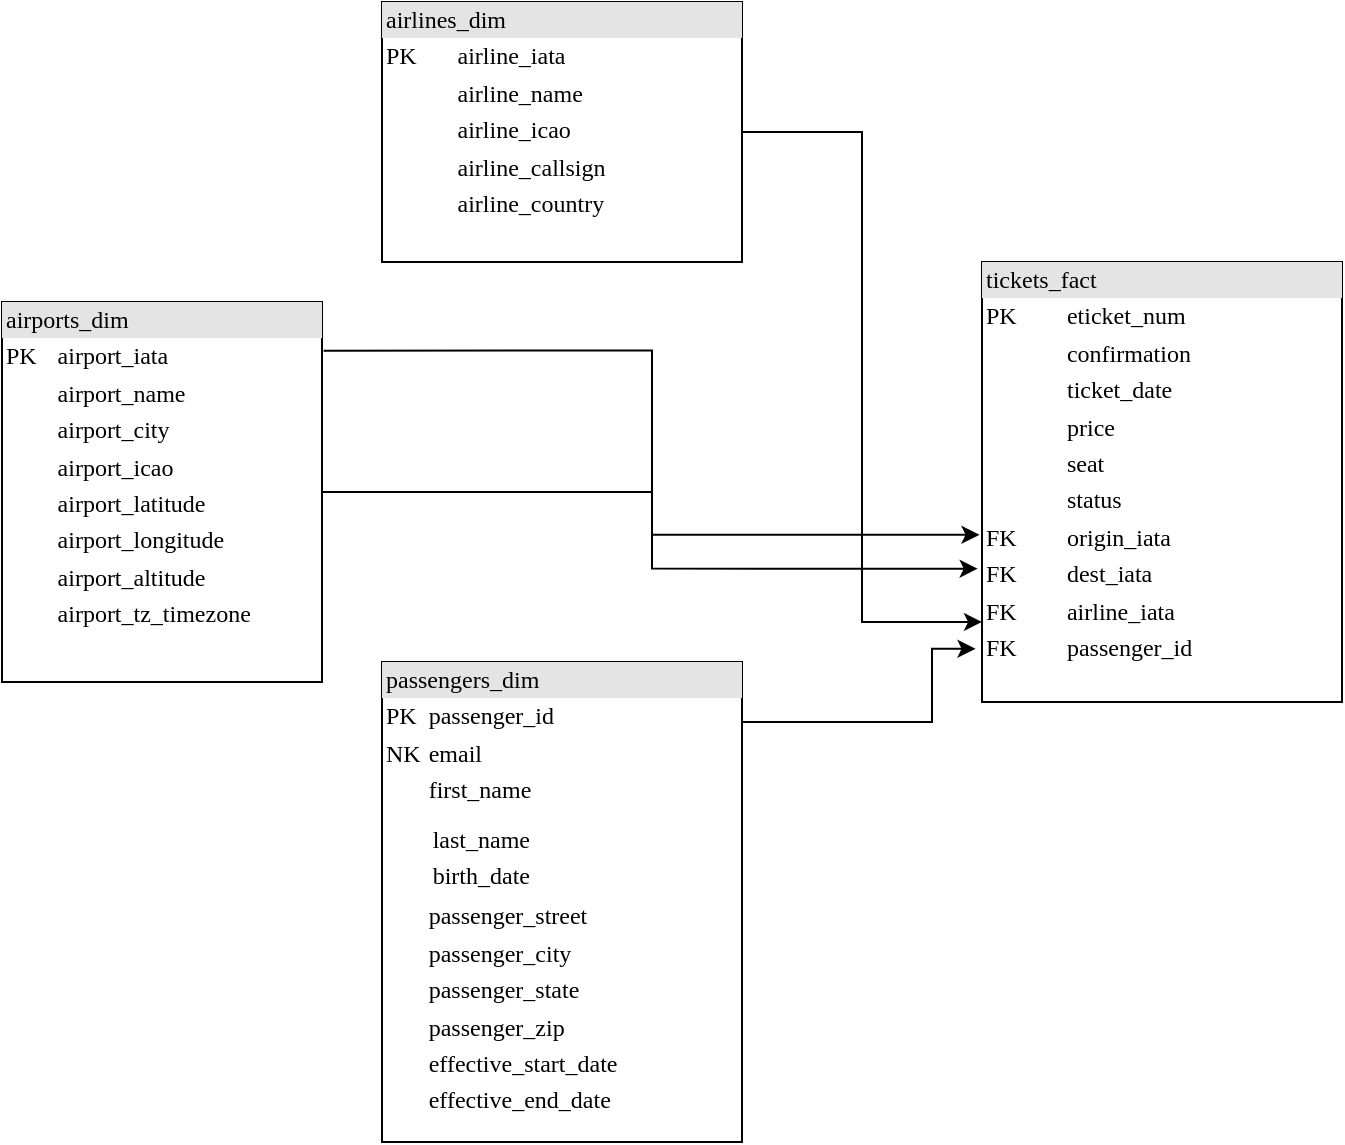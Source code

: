 <mxfile version="20.8.1" type="device"><diagram name="Page-1" id="2ca16b54-16f6-2749-3443-fa8db7711227"><mxGraphModel dx="1133" dy="633" grid="1" gridSize="10" guides="1" tooltips="1" connect="1" arrows="1" fold="1" page="1" pageScale="1" pageWidth="1100" pageHeight="850" background="none" math="0" shadow="0"><root><mxCell id="0"/><mxCell id="1" parent="0"/><mxCell id="Vk4ZvvSzgJhZe6ILwfb--4" style="edgeStyle=orthogonalEdgeStyle;rounded=0;orthogonalLoop=1;jettySize=auto;html=1;entryX=0;entryY=0.818;entryDx=0;entryDy=0;entryPerimeter=0;" edge="1" parent="1" source="2ed32ef02a7f4228-3" target="Vk4ZvvSzgJhZe6ILwfb--1"><mxGeometry relative="1" as="geometry"/></mxCell><mxCell id="2ed32ef02a7f4228-3" value="&lt;div style=&quot;box-sizing: border-box ; width: 100% ; background: #e4e4e4 ; padding: 2px&quot;&gt;airlines_dim&lt;/div&gt;&lt;table style=&quot;width: 100% ; font-size: 1em&quot; cellpadding=&quot;2&quot; cellspacing=&quot;0&quot;&gt;&lt;tbody&gt;&lt;tr&gt;&lt;td&gt;PK&lt;/td&gt;&lt;td&gt;airline_iata&lt;/td&gt;&lt;/tr&gt;&lt;tr&gt;&lt;td&gt;&lt;br&gt;&lt;/td&gt;&lt;td&gt;airline_name&lt;/td&gt;&lt;/tr&gt;&lt;tr&gt;&lt;td&gt;&lt;/td&gt;&lt;td&gt;airline_icao&lt;/td&gt;&lt;/tr&gt;&lt;tr&gt;&lt;td&gt;&lt;br&gt;&lt;/td&gt;&lt;td&gt;airline_callsign&lt;br&gt;&lt;/td&gt;&lt;/tr&gt;&lt;tr&gt;&lt;td&gt;&lt;br&gt;&lt;/td&gt;&lt;td&gt;airline_country&lt;/td&gt;&lt;/tr&gt;&lt;/tbody&gt;&lt;/table&gt;" style="verticalAlign=top;align=left;overflow=fill;html=1;rounded=0;shadow=0;comic=0;labelBackgroundColor=none;strokeWidth=1;fontFamily=Verdana;fontSize=12" parent="1" vertex="1"><mxGeometry x="260" y="110" width="180" height="130" as="geometry"/></mxCell><mxCell id="Vk4ZvvSzgJhZe6ILwfb--2" style="edgeStyle=orthogonalEdgeStyle;rounded=0;orthogonalLoop=1;jettySize=auto;html=1;entryX=-0.007;entryY=0.62;entryDx=0;entryDy=0;entryPerimeter=0;exitX=1.005;exitY=0.128;exitDx=0;exitDy=0;exitPerimeter=0;" edge="1" parent="1" source="2ed32ef02a7f4228-4" target="Vk4ZvvSzgJhZe6ILwfb--1"><mxGeometry relative="1" as="geometry"/></mxCell><mxCell id="Vk4ZvvSzgJhZe6ILwfb--3" style="edgeStyle=orthogonalEdgeStyle;rounded=0;orthogonalLoop=1;jettySize=auto;html=1;entryX=-0.012;entryY=0.697;entryDx=0;entryDy=0;entryPerimeter=0;" edge="1" parent="1" source="2ed32ef02a7f4228-4" target="Vk4ZvvSzgJhZe6ILwfb--1"><mxGeometry relative="1" as="geometry"/></mxCell><mxCell id="2ed32ef02a7f4228-4" value="&lt;div style=&quot;box-sizing: border-box ; width: 100% ; background: #e4e4e4 ; padding: 2px&quot;&gt;airports_dim&lt;/div&gt;&lt;table style=&quot;width: 100% ; font-size: 1em&quot; cellpadding=&quot;2&quot; cellspacing=&quot;0&quot;&gt;&lt;tbody&gt;&lt;tr&gt;&lt;td&gt;PK&lt;/td&gt;&lt;td&gt;airport_iata&lt;/td&gt;&lt;/tr&gt;&lt;tr&gt;&lt;td&gt;&lt;/td&gt;&lt;td&gt;airport_name&lt;/td&gt;&lt;/tr&gt;&lt;tr&gt;&lt;td&gt;&lt;/td&gt;&lt;td&gt;airport_city&lt;/td&gt;&lt;/tr&gt;&lt;tr&gt;&lt;td&gt;&lt;br&gt;&lt;/td&gt;&lt;td&gt;airport_icao&lt;br&gt;&lt;/td&gt;&lt;/tr&gt;&lt;tr&gt;&lt;td&gt;&lt;br&gt;&lt;/td&gt;&lt;td&gt;airport_latitude&lt;br&gt;&lt;/td&gt;&lt;/tr&gt;&lt;tr&gt;&lt;td&gt;&lt;br&gt;&lt;/td&gt;&lt;td&gt;airport_longitude&lt;/td&gt;&lt;/tr&gt;&lt;tr&gt;&lt;td&gt;&lt;br&gt;&lt;/td&gt;&lt;td&gt;airport_altitude&lt;br&gt;&lt;/td&gt;&lt;/tr&gt;&lt;tr&gt;&lt;td&gt;&lt;br&gt;&lt;/td&gt;&lt;td&gt;airport_tz_timezone&lt;/td&gt;&lt;/tr&gt;&lt;/tbody&gt;&lt;/table&gt;" style="verticalAlign=top;align=left;overflow=fill;html=1;rounded=0;shadow=0;comic=0;labelBackgroundColor=none;strokeWidth=1;fontFamily=Verdana;fontSize=12" parent="1" vertex="1"><mxGeometry x="70" y="260" width="160" height="190" as="geometry"/></mxCell><mxCell id="Vk4ZvvSzgJhZe6ILwfb--5" style="edgeStyle=orthogonalEdgeStyle;rounded=0;orthogonalLoop=1;jettySize=auto;html=1;entryX=-0.018;entryY=0.879;entryDx=0;entryDy=0;entryPerimeter=0;" edge="1" parent="1" source="2ed32ef02a7f4228-12" target="Vk4ZvvSzgJhZe6ILwfb--1"><mxGeometry relative="1" as="geometry"><Array as="points"><mxPoint x="535" y="470"/><mxPoint x="535" y="433"/></Array></mxGeometry></mxCell><mxCell id="2ed32ef02a7f4228-12" value="&lt;div style=&quot;box-sizing: border-box ; width: 100% ; background: #e4e4e4 ; padding: 2px&quot;&gt;passengers_dim&lt;/div&gt;&lt;table style=&quot;width: 100% ; font-size: 1em&quot; cellpadding=&quot;2&quot; cellspacing=&quot;0&quot;&gt;&lt;tbody&gt;&lt;tr&gt;&lt;td&gt;PK&lt;/td&gt;&lt;td&gt;passenger_id&lt;/td&gt;&lt;/tr&gt;&lt;tr&gt;&lt;td&gt;NK&lt;/td&gt;&lt;td&gt;email&lt;/td&gt;&lt;/tr&gt;&lt;tr&gt;&lt;td&gt;&lt;/td&gt;&lt;td&gt;first_name&lt;/td&gt;&lt;/tr&gt;&lt;tr&gt;&lt;td&gt;&lt;br&gt;&lt;/td&gt;&lt;td&gt;&lt;table style=&quot;border-color: var(--border-color); font-size: 1em; width: 180px;&quot; cellpadding=&quot;2&quot; cellspacing=&quot;0&quot;&gt;&lt;tbody style=&quot;border-color: var(--border-color);&quot;&gt;&lt;tr style=&quot;border-color: var(--border-color);&quot;&gt;&lt;td style=&quot;border-color: var(--border-color);&quot;&gt;&lt;/td&gt;&lt;/tr&gt;&lt;tr style=&quot;border-color: var(--border-color);&quot;&gt;&lt;td style=&quot;border-color: var(--border-color);&quot;&gt;last_name&lt;/td&gt;&lt;/tr&gt;&lt;tr style=&quot;border-color: var(--border-color);&quot;&gt;&lt;td style=&quot;border-color: var(--border-color);&quot;&gt;birth_date&lt;/td&gt;&lt;/tr&gt;&lt;/tbody&gt;&lt;/table&gt;&lt;/td&gt;&lt;/tr&gt;&lt;tr&gt;&lt;td&gt;&lt;br&gt;&lt;/td&gt;&lt;td&gt;passenger_street&lt;br&gt;&lt;/td&gt;&lt;/tr&gt;&lt;tr&gt;&lt;td&gt;&lt;br&gt;&lt;/td&gt;&lt;td&gt;passenger_city&lt;br&gt;&lt;/td&gt;&lt;/tr&gt;&lt;tr&gt;&lt;td&gt;&lt;br&gt;&lt;/td&gt;&lt;td&gt;passenger_state&lt;/td&gt;&lt;/tr&gt;&lt;tr&gt;&lt;td&gt;&lt;br&gt;&lt;/td&gt;&lt;td&gt;passenger_zip&lt;/td&gt;&lt;/tr&gt;&lt;tr&gt;&lt;td&gt;&lt;br&gt;&lt;/td&gt;&lt;td&gt;effective_start_date&lt;/td&gt;&lt;/tr&gt;&lt;tr&gt;&lt;td&gt;&lt;br&gt;&lt;/td&gt;&lt;td&gt;effective_end_date&lt;/td&gt;&lt;/tr&gt;&lt;/tbody&gt;&lt;/table&gt;" style="verticalAlign=top;align=left;overflow=fill;html=1;rounded=0;shadow=0;comic=0;labelBackgroundColor=none;strokeWidth=1;fontFamily=Verdana;fontSize=12" parent="1" vertex="1"><mxGeometry x="260" y="440" width="180" height="240" as="geometry"/></mxCell><mxCell id="Vk4ZvvSzgJhZe6ILwfb--1" value="&lt;div style=&quot;box-sizing: border-box ; width: 100% ; background: #e4e4e4 ; padding: 2px&quot;&gt;tickets_fact&lt;/div&gt;&lt;table style=&quot;width: 100% ; font-size: 1em&quot; cellpadding=&quot;2&quot; cellspacing=&quot;0&quot;&gt;&lt;tbody&gt;&lt;tr&gt;&lt;td&gt;PK&lt;/td&gt;&lt;td&gt;eticket_num&lt;/td&gt;&lt;/tr&gt;&lt;tr&gt;&lt;td&gt;&lt;br&gt;&lt;/td&gt;&lt;td&gt;confirmation&lt;/td&gt;&lt;/tr&gt;&lt;tr&gt;&lt;td&gt;&lt;/td&gt;&lt;td&gt;ticket_date&lt;/td&gt;&lt;/tr&gt;&lt;tr&gt;&lt;td&gt;&lt;br&gt;&lt;/td&gt;&lt;td&gt;price&lt;br&gt;&lt;/td&gt;&lt;/tr&gt;&lt;tr&gt;&lt;td&gt;&lt;br&gt;&lt;/td&gt;&lt;td&gt;seat&lt;/td&gt;&lt;/tr&gt;&lt;tr&gt;&lt;td&gt;&lt;br&gt;&lt;/td&gt;&lt;td&gt;status&lt;/td&gt;&lt;/tr&gt;&lt;tr&gt;&lt;td&gt;FK&lt;/td&gt;&lt;td&gt;origin_iata&lt;/td&gt;&lt;/tr&gt;&lt;tr&gt;&lt;td&gt;FK&lt;/td&gt;&lt;td&gt;dest_iata&lt;/td&gt;&lt;/tr&gt;&lt;tr&gt;&lt;td&gt;FK&lt;/td&gt;&lt;td&gt;airline_iata&lt;/td&gt;&lt;/tr&gt;&lt;tr&gt;&lt;td&gt;FK&lt;/td&gt;&lt;td&gt;passenger_id&lt;/td&gt;&lt;/tr&gt;&lt;tr&gt;&lt;td&gt;&lt;br&gt;&lt;/td&gt;&lt;td&gt;&lt;br&gt;&lt;/td&gt;&lt;/tr&gt;&lt;tr&gt;&lt;td&gt;&lt;br&gt;&lt;/td&gt;&lt;td&gt;&lt;br&gt;&lt;/td&gt;&lt;/tr&gt;&lt;tr&gt;&lt;td&gt;&lt;br&gt;&lt;/td&gt;&lt;td&gt;&lt;br&gt;&lt;/td&gt;&lt;/tr&gt;&lt;tr&gt;&lt;td&gt;&lt;br&gt;&lt;/td&gt;&lt;td&gt;&lt;br&gt;&lt;/td&gt;&lt;/tr&gt;&lt;/tbody&gt;&lt;/table&gt;" style="verticalAlign=top;align=left;overflow=fill;html=1;rounded=0;shadow=0;comic=0;labelBackgroundColor=none;strokeWidth=1;fontFamily=Verdana;fontSize=12" vertex="1" parent="1"><mxGeometry x="560" y="240" width="180" height="220" as="geometry"/></mxCell></root></mxGraphModel></diagram></mxfile>